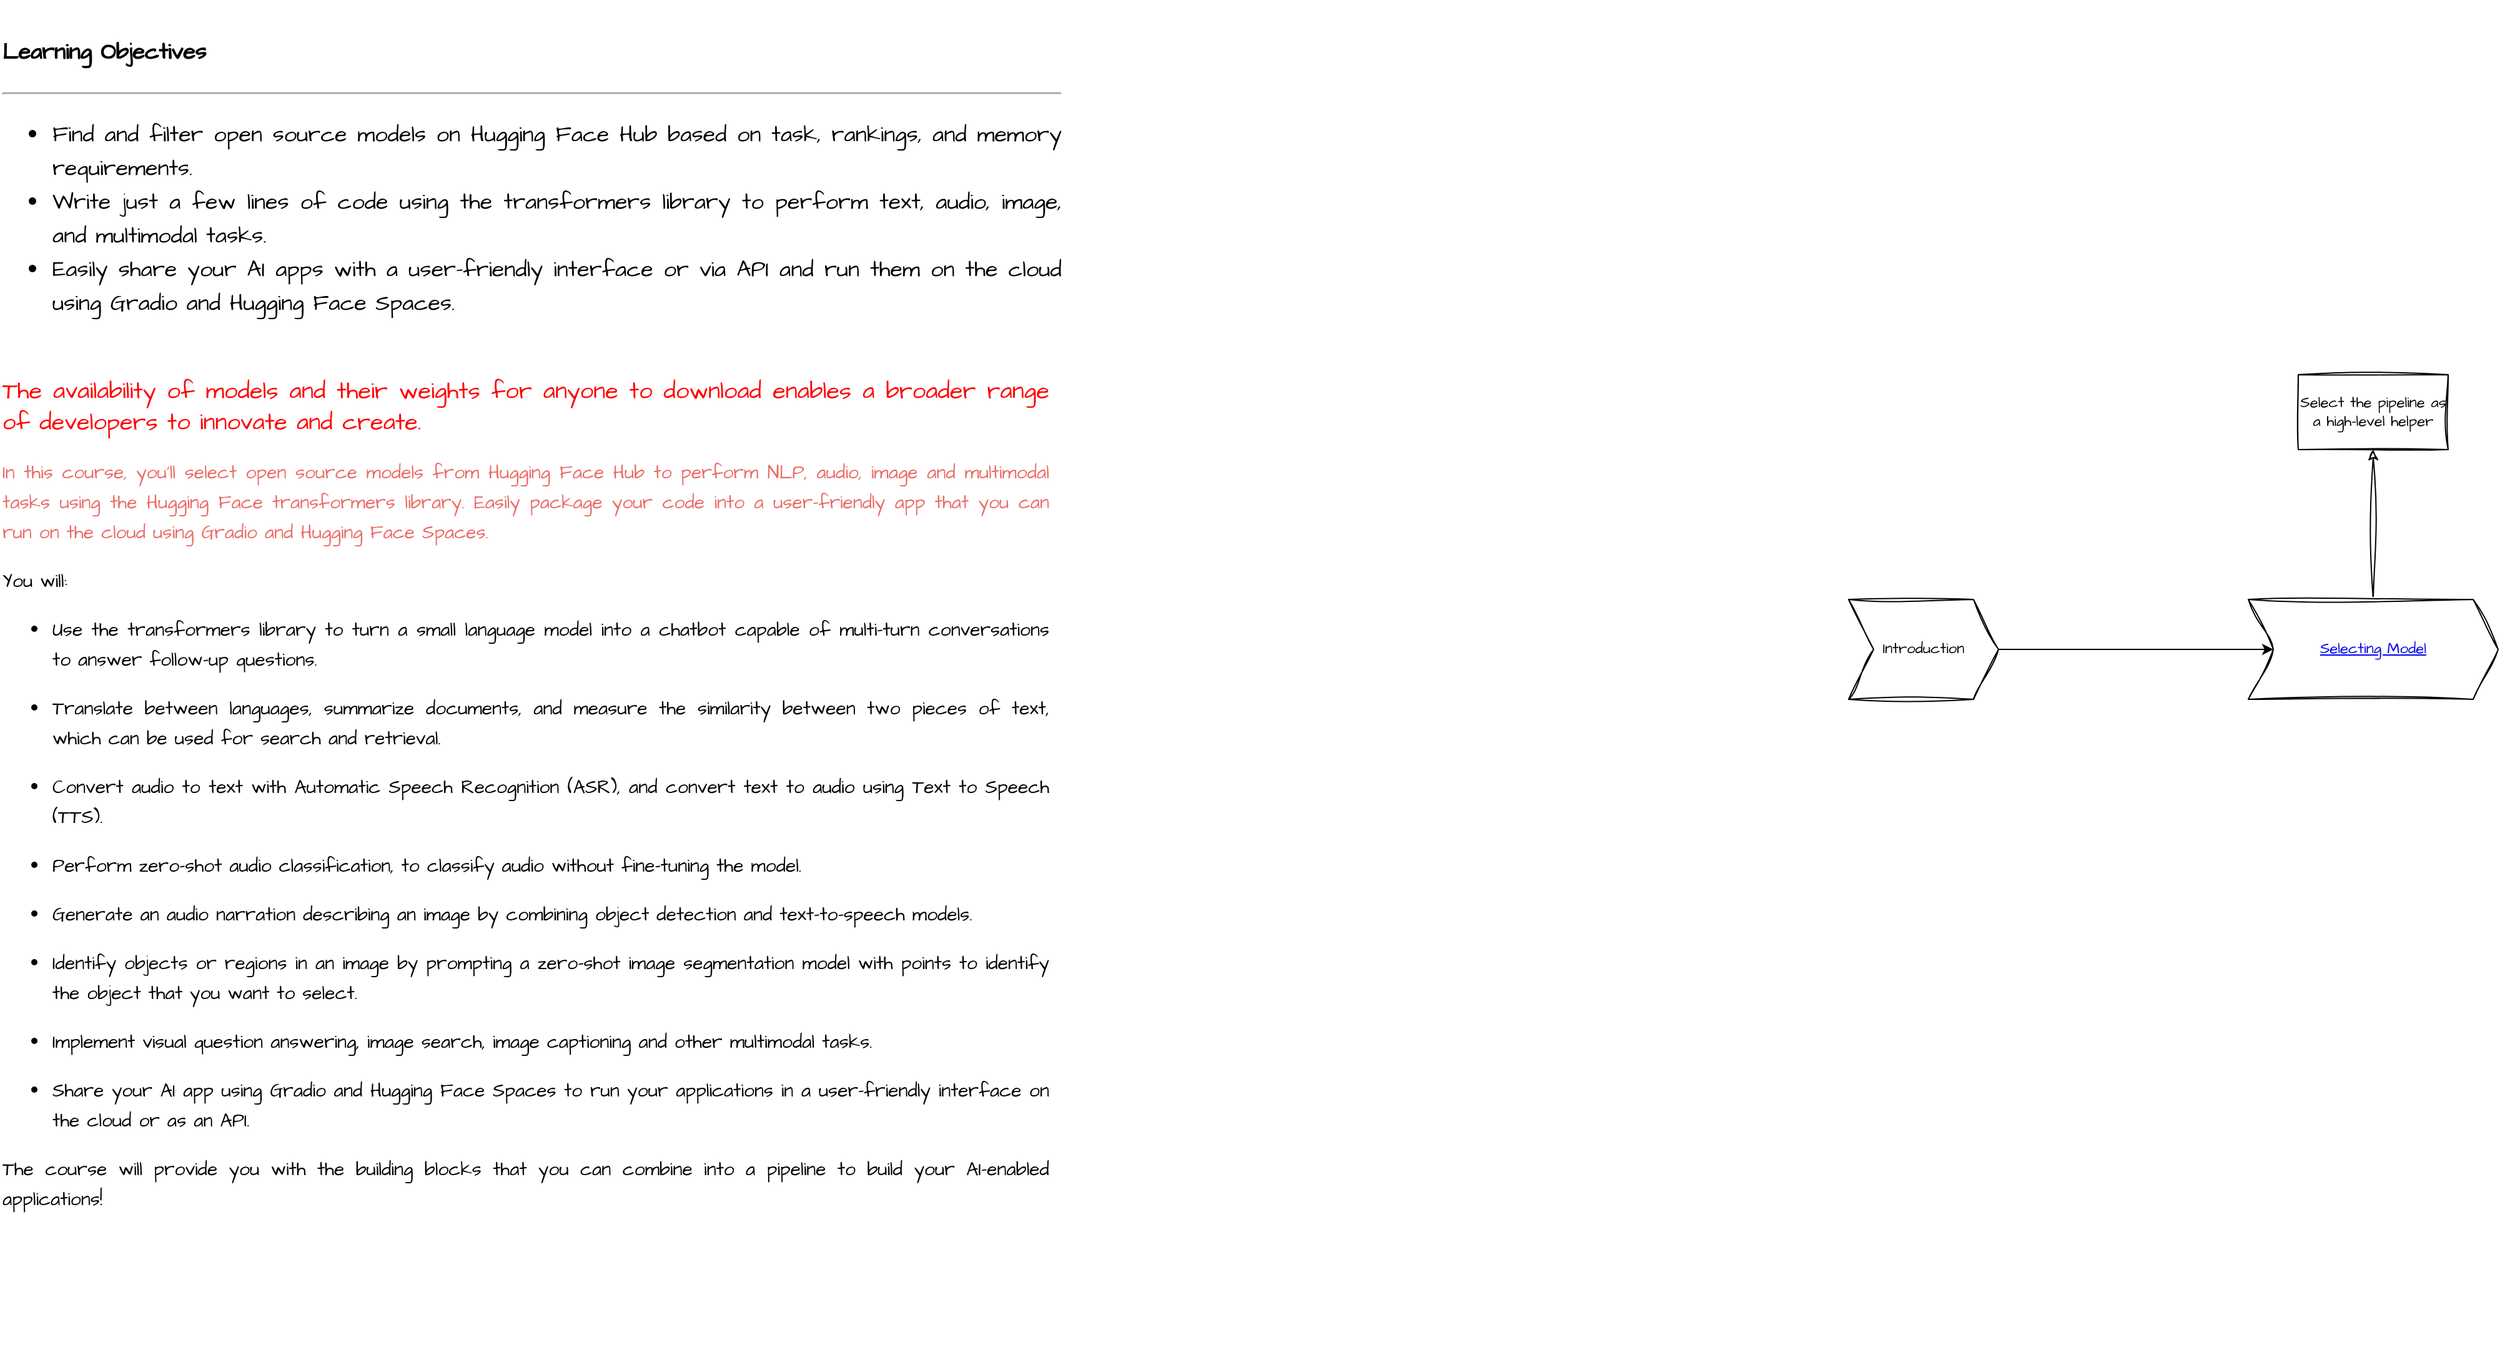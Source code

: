<mxfile version="24.6.2" type="github">
  <diagram name="Page-1" id="WvCYRrLpy7zEICXKXfyW">
    <mxGraphModel dx="1026" dy="725" grid="1" gridSize="10" guides="1" tooltips="1" connect="1" arrows="1" fold="1" page="1" pageScale="1" pageWidth="850" pageHeight="1100" math="0" shadow="0">
      <root>
        <mxCell id="0" />
        <mxCell id="1" parent="0" />
        <mxCell id="d4K1EZi9nuGyZUWv1tOq-1" value="&lt;div align=&quot;justify&quot; style=&quot;font-size: 18px;&quot;&gt;&lt;h3 class=&quot;css-13hhzop&quot; tabindex=&quot;-1&quot;&gt;&lt;font style=&quot;font-size: 18px;&quot;&gt;Learning Objectives&lt;/font&gt;&lt;/h3&gt;&lt;hr class=&quot;cds-164 cds-Divider-dark css-yc753g&quot; aria-hidden=&quot;true&quot;&gt;&lt;ul style=&quot;line-height: 150%;&quot;&gt;&lt;li data-collapsible=&quot;false&quot;&gt;&lt;font style=&quot;font-size: 18px;&quot;&gt;Find and filter open source models on Hugging Face Hub based on task, rankings, and memory requirements.&lt;/font&gt;&lt;/li&gt;&lt;li data-collapsible=&quot;false&quot;&gt;&lt;font style=&quot;font-size: 18px;&quot;&gt;Write just a few lines of code using the transformers library to perform text, audio, image, and multimodal tasks.&lt;/font&gt;&lt;/li&gt;&lt;li data-collapsible=&quot;false&quot;&gt;&lt;font style=&quot;font-size: 18px;&quot;&gt;Easily share your AI apps with a user-friendly interface or via API and run them on the cloud using Gradio and Hugging Face Spaces.&lt;/font&gt;&lt;/li&gt;&lt;/ul&gt;&lt;/div&gt;" style="text;whiteSpace=wrap;html=1;fontFamily=Architects Daughter;fontSource=https%3A%2F%2Ffonts.googleapis.com%2Fcss%3Ffamily%3DArchitects%2BDaughter;" vertex="1" parent="1">
          <mxGeometry width="850" height="240" as="geometry" />
        </mxCell>
        <mxCell id="d4K1EZi9nuGyZUWv1tOq-2" value="&lt;div align=&quot;justify&quot; style=&quot;font-size: 13px; line-height: 160%;&quot; class=&quot;cds-238 css-7qcs1b cds-240 cds-grid-item cds-285&quot;&gt;&lt;div style=&quot;font-size: 15px; line-height: 160%;&quot; class=&quot;rc-CML&quot; dir=&quot;auto&quot;&gt;&lt;div style=&quot;line-height: 160%;&quot; data-testid=&quot;cml-viewer&quot; class=&quot;css-1kgqbsw&quot;&gt;&lt;p data-text-variant=&quot;body1&quot;&gt;&lt;font style=&quot;font-size: 19px;&quot; color=&quot;#ff0000&quot;&gt;The availability of models and their weights for anyone to download enables a broader range of developers to innovate and create.&lt;/font&gt;&lt;/p&gt;&lt;p data-text-variant=&quot;body1&quot;&gt;&lt;font color=&quot;#ea6b66&quot; style=&quot;font-size: 15px;&quot;&gt;&lt;span&gt;&lt;span&gt;In this course, you’ll select open source models from Hugging Face Hub to perform NLP, audio, image and multimodal tasks using the Hugging Face transformers library. Easily package your code into a user-friendly app that you can run on the cloud using Gradio and Hugging Face Spaces.&lt;/span&gt;&lt;/span&gt;&lt;/font&gt;&lt;/p&gt;&lt;p data-text-variant=&quot;body1&quot;&gt;&lt;font style=&quot;font-size: 15px;&quot;&gt;&lt;span&gt;&lt;span&gt;You will:&lt;/span&gt;&lt;/span&gt;&lt;/font&gt;&lt;/p&gt;&lt;ul style=&quot;line-height: 160%;&quot;&gt;&lt;li&gt;&lt;p&gt;&lt;font style=&quot;font-size: 15px;&quot;&gt;&lt;span&gt;&lt;span&gt;Use the transformers library to turn a small language model into a chatbot capable of multi-turn conversations to answer follow-up questions.&lt;/span&gt;&lt;/span&gt;&lt;/font&gt;&lt;/p&gt;&lt;/li&gt;&lt;li&gt;&lt;p&gt;&lt;font style=&quot;font-size: 15px;&quot;&gt;&lt;span&gt;&lt;span&gt;Translate between languages, summarize documents, and measure the similarity between two pieces of text, which can be used for search and retrieval.&lt;/span&gt;&lt;/span&gt;&lt;/font&gt;&lt;/p&gt;&lt;/li&gt;&lt;li&gt;&lt;p style=&quot;line-height: 160%;&quot;&gt;&lt;font style=&quot;font-size: 15px;&quot;&gt;&lt;span&gt;&lt;span&gt;Convert audio to text with Automatic Speech Recognition (ASR), and convert text to audio using Text to Speech (TTS).&lt;/span&gt;&lt;/span&gt;&lt;/font&gt;&lt;/p&gt;&lt;/li&gt;&lt;li&gt;&lt;p&gt;&lt;font style=&quot;font-size: 15px;&quot;&gt;&lt;span&gt;&lt;span&gt;Perform zero-shot audio classification, to classify audio without fine-tuning the model.&lt;/span&gt;&lt;/span&gt;&lt;/font&gt;&lt;/p&gt;&lt;/li&gt;&lt;li&gt;&lt;p&gt;&lt;font style=&quot;font-size: 15px;&quot;&gt;&lt;span&gt;&lt;span&gt;Generate an audio narration describing an image by combining object detection and text-to-speech models.&amp;nbsp;&amp;nbsp;&lt;/span&gt;&lt;/span&gt;&lt;/font&gt;&lt;/p&gt;&lt;/li&gt;&lt;li&gt;&lt;p&gt;&lt;font style=&quot;font-size: 15px;&quot;&gt;&lt;span&gt;&lt;span&gt;Identify objects or regions in an image by prompting a zero-shot image segmentation model with points to identify the object that you want to select.&lt;/span&gt;&lt;/span&gt;&lt;/font&gt;&lt;/p&gt;&lt;/li&gt;&lt;li&gt;&lt;p&gt;&lt;font style=&quot;font-size: 15px;&quot;&gt;&lt;span&gt;&lt;span&gt;Implement visual question answering, image search, image captioning and other multimodal tasks.&lt;/span&gt;&lt;/span&gt;&lt;/font&gt;&lt;/p&gt;&lt;/li&gt;&lt;li&gt;&lt;p&gt;&lt;font style=&quot;font-size: 15px;&quot;&gt;&lt;span&gt;&lt;span&gt;Share your AI app using Gradio and Hugging Face Spaces to run your applications in a user-friendly interface on the cloud or as an API.&amp;nbsp;&lt;/span&gt;&lt;/span&gt;&lt;/font&gt;&lt;/p&gt;&lt;/li&gt;&lt;/ul&gt;&lt;p data-text-variant=&quot;body1&quot;&gt;&lt;font style=&quot;font-size: 15px;&quot;&gt;&lt;span&gt;&lt;span&gt;The course will provide you with the building blocks that you can combine into a pipeline to build your AI-enabled applications!&lt;/span&gt;&lt;/span&gt;&lt;/font&gt;&lt;/p&gt;&lt;/div&gt;&lt;/div&gt;&lt;/div&gt;" style="text;whiteSpace=wrap;html=1;fontFamily=Architects Daughter;fontSource=https%3A%2F%2Ffonts.googleapis.com%2Fcss%3Ffamily%3DArchitects%2BDaughter;" vertex="1" parent="1">
          <mxGeometry y="280" width="840" height="800" as="geometry" />
        </mxCell>
        <mxCell id="d4K1EZi9nuGyZUWv1tOq-6" value="" style="edgeStyle=orthogonalEdgeStyle;rounded=0;hachureGap=4;orthogonalLoop=1;jettySize=auto;html=1;fontFamily=Architects Daughter;fontSource=https%3A%2F%2Ffonts.googleapis.com%2Fcss%3Ffamily%3DArchitects%2BDaughter;" edge="1" parent="1" source="d4K1EZi9nuGyZUWv1tOq-4" target="d4K1EZi9nuGyZUWv1tOq-5">
          <mxGeometry relative="1" as="geometry" />
        </mxCell>
        <mxCell id="d4K1EZi9nuGyZUWv1tOq-4" value="Introduction" style="shape=step;perimeter=stepPerimeter;whiteSpace=wrap;html=1;fixedSize=1;sketch=1;hachureGap=4;jiggle=2;curveFitting=1;fontFamily=Architects Daughter;fontSource=https%3A%2F%2Ffonts.googleapis.com%2Fcss%3Ffamily%3DArchitects%2BDaughter;" vertex="1" parent="1">
          <mxGeometry x="1480" y="480" width="120" height="80" as="geometry" />
        </mxCell>
        <mxCell id="d4K1EZi9nuGyZUWv1tOq-8" value="" style="edgeStyle=orthogonalEdgeStyle;rounded=0;sketch=1;hachureGap=4;jiggle=2;curveFitting=1;orthogonalLoop=1;jettySize=auto;html=1;fontFamily=Architects Daughter;fontSource=https%3A%2F%2Ffonts.googleapis.com%2Fcss%3Ffamily%3DArchitects%2BDaughter;" edge="1" parent="1" source="d4K1EZi9nuGyZUWv1tOq-5" target="d4K1EZi9nuGyZUWv1tOq-7">
          <mxGeometry relative="1" as="geometry" />
        </mxCell>
        <mxCell id="d4K1EZi9nuGyZUWv1tOq-5" value="&lt;a href=&quot;https://huggingface.co/models&quot;&gt;Selecting Model&lt;/a&gt;" style="shape=step;perimeter=stepPerimeter;whiteSpace=wrap;html=1;fixedSize=1;sketch=1;hachureGap=4;jiggle=2;curveFitting=1;fontFamily=Architects Daughter;fontSource=https%3A%2F%2Ffonts.googleapis.com%2Fcss%3Ffamily%3DArchitects%2BDaughter;" vertex="1" parent="1">
          <mxGeometry x="1800" y="480" width="200" height="80" as="geometry" />
        </mxCell>
        <mxCell id="d4K1EZi9nuGyZUWv1tOq-7" value="Select the pipeline as a high-level helper" style="whiteSpace=wrap;html=1;fontFamily=Architects Daughter;sketch=1;hachureGap=4;jiggle=2;curveFitting=1;fontSource=https%3A%2F%2Ffonts.googleapis.com%2Fcss%3Ffamily%3DArchitects%2BDaughter;" vertex="1" parent="1">
          <mxGeometry x="1840" y="300" width="120" height="60" as="geometry" />
        </mxCell>
      </root>
    </mxGraphModel>
  </diagram>
</mxfile>
